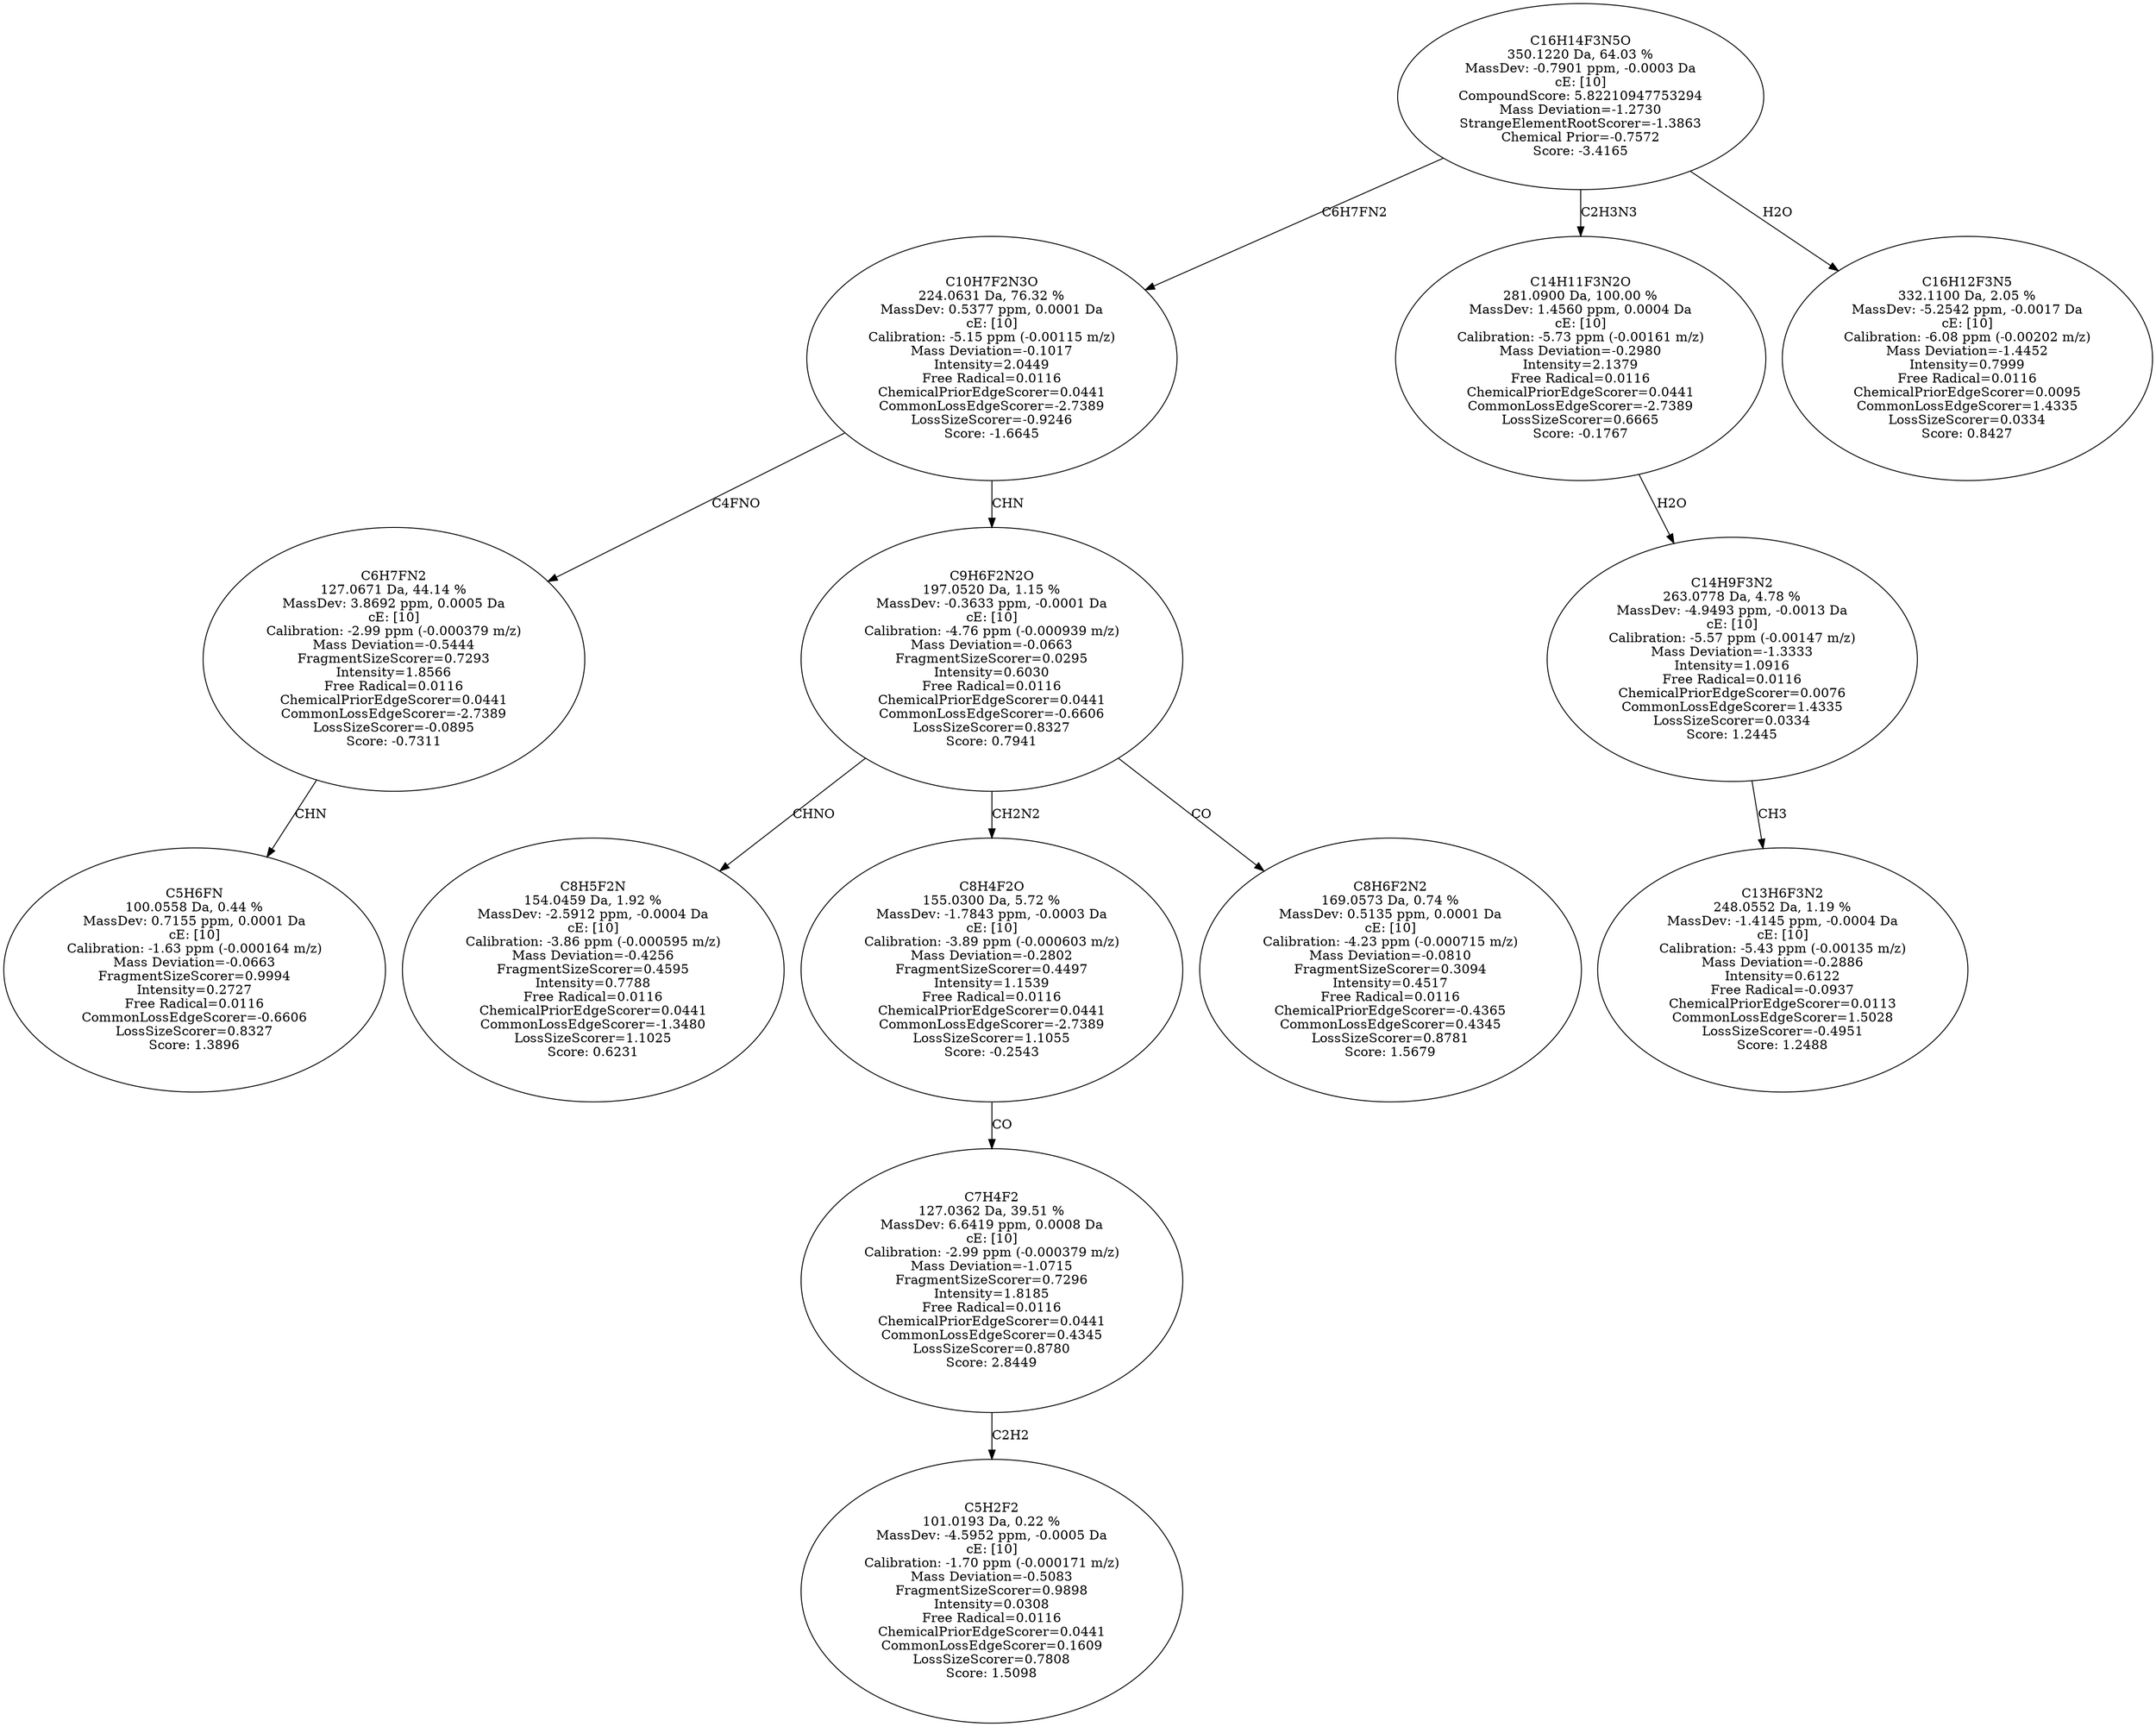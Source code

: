 strict digraph {
v1 [label="C5H6FN\n100.0558 Da, 0.44 %\nMassDev: 0.7155 ppm, 0.0001 Da\ncE: [10]\nCalibration: -1.63 ppm (-0.000164 m/z)\nMass Deviation=-0.0663\nFragmentSizeScorer=0.9994\nIntensity=0.2727\nFree Radical=0.0116\nCommonLossEdgeScorer=-0.6606\nLossSizeScorer=0.8327\nScore: 1.3896"];
v2 [label="C6H7FN2\n127.0671 Da, 44.14 %\nMassDev: 3.8692 ppm, 0.0005 Da\ncE: [10]\nCalibration: -2.99 ppm (-0.000379 m/z)\nMass Deviation=-0.5444\nFragmentSizeScorer=0.7293\nIntensity=1.8566\nFree Radical=0.0116\nChemicalPriorEdgeScorer=0.0441\nCommonLossEdgeScorer=-2.7389\nLossSizeScorer=-0.0895\nScore: -0.7311"];
v3 [label="C8H5F2N\n154.0459 Da, 1.92 %\nMassDev: -2.5912 ppm, -0.0004 Da\ncE: [10]\nCalibration: -3.86 ppm (-0.000595 m/z)\nMass Deviation=-0.4256\nFragmentSizeScorer=0.4595\nIntensity=0.7788\nFree Radical=0.0116\nChemicalPriorEdgeScorer=0.0441\nCommonLossEdgeScorer=-1.3480\nLossSizeScorer=1.1025\nScore: 0.6231"];
v4 [label="C5H2F2\n101.0193 Da, 0.22 %\nMassDev: -4.5952 ppm, -0.0005 Da\ncE: [10]\nCalibration: -1.70 ppm (-0.000171 m/z)\nMass Deviation=-0.5083\nFragmentSizeScorer=0.9898\nIntensity=0.0308\nFree Radical=0.0116\nChemicalPriorEdgeScorer=0.0441\nCommonLossEdgeScorer=0.1609\nLossSizeScorer=0.7808\nScore: 1.5098"];
v5 [label="C7H4F2\n127.0362 Da, 39.51 %\nMassDev: 6.6419 ppm, 0.0008 Da\ncE: [10]\nCalibration: -2.99 ppm (-0.000379 m/z)\nMass Deviation=-1.0715\nFragmentSizeScorer=0.7296\nIntensity=1.8185\nFree Radical=0.0116\nChemicalPriorEdgeScorer=0.0441\nCommonLossEdgeScorer=0.4345\nLossSizeScorer=0.8780\nScore: 2.8449"];
v6 [label="C8H4F2O\n155.0300 Da, 5.72 %\nMassDev: -1.7843 ppm, -0.0003 Da\ncE: [10]\nCalibration: -3.89 ppm (-0.000603 m/z)\nMass Deviation=-0.2802\nFragmentSizeScorer=0.4497\nIntensity=1.1539\nFree Radical=0.0116\nChemicalPriorEdgeScorer=0.0441\nCommonLossEdgeScorer=-2.7389\nLossSizeScorer=1.1055\nScore: -0.2543"];
v7 [label="C8H6F2N2\n169.0573 Da, 0.74 %\nMassDev: 0.5135 ppm, 0.0001 Da\ncE: [10]\nCalibration: -4.23 ppm (-0.000715 m/z)\nMass Deviation=-0.0810\nFragmentSizeScorer=0.3094\nIntensity=0.4517\nFree Radical=0.0116\nChemicalPriorEdgeScorer=-0.4365\nCommonLossEdgeScorer=0.4345\nLossSizeScorer=0.8781\nScore: 1.5679"];
v8 [label="C9H6F2N2O\n197.0520 Da, 1.15 %\nMassDev: -0.3633 ppm, -0.0001 Da\ncE: [10]\nCalibration: -4.76 ppm (-0.000939 m/z)\nMass Deviation=-0.0663\nFragmentSizeScorer=0.0295\nIntensity=0.6030\nFree Radical=0.0116\nChemicalPriorEdgeScorer=0.0441\nCommonLossEdgeScorer=-0.6606\nLossSizeScorer=0.8327\nScore: 0.7941"];
v9 [label="C10H7F2N3O\n224.0631 Da, 76.32 %\nMassDev: 0.5377 ppm, 0.0001 Da\ncE: [10]\nCalibration: -5.15 ppm (-0.00115 m/z)\nMass Deviation=-0.1017\nIntensity=2.0449\nFree Radical=0.0116\nChemicalPriorEdgeScorer=0.0441\nCommonLossEdgeScorer=-2.7389\nLossSizeScorer=-0.9246\nScore: -1.6645"];
v10 [label="C13H6F3N2\n248.0552 Da, 1.19 %\nMassDev: -1.4145 ppm, -0.0004 Da\ncE: [10]\nCalibration: -5.43 ppm (-0.00135 m/z)\nMass Deviation=-0.2886\nIntensity=0.6122\nFree Radical=-0.0937\nChemicalPriorEdgeScorer=0.0113\nCommonLossEdgeScorer=1.5028\nLossSizeScorer=-0.4951\nScore: 1.2488"];
v11 [label="C14H9F3N2\n263.0778 Da, 4.78 %\nMassDev: -4.9493 ppm, -0.0013 Da\ncE: [10]\nCalibration: -5.57 ppm (-0.00147 m/z)\nMass Deviation=-1.3333\nIntensity=1.0916\nFree Radical=0.0116\nChemicalPriorEdgeScorer=0.0076\nCommonLossEdgeScorer=1.4335\nLossSizeScorer=0.0334\nScore: 1.2445"];
v12 [label="C14H11F3N2O\n281.0900 Da, 100.00 %\nMassDev: 1.4560 ppm, 0.0004 Da\ncE: [10]\nCalibration: -5.73 ppm (-0.00161 m/z)\nMass Deviation=-0.2980\nIntensity=2.1379\nFree Radical=0.0116\nChemicalPriorEdgeScorer=0.0441\nCommonLossEdgeScorer=-2.7389\nLossSizeScorer=0.6665\nScore: -0.1767"];
v13 [label="C16H12F3N5\n332.1100 Da, 2.05 %\nMassDev: -5.2542 ppm, -0.0017 Da\ncE: [10]\nCalibration: -6.08 ppm (-0.00202 m/z)\nMass Deviation=-1.4452\nIntensity=0.7999\nFree Radical=0.0116\nChemicalPriorEdgeScorer=0.0095\nCommonLossEdgeScorer=1.4335\nLossSizeScorer=0.0334\nScore: 0.8427"];
v14 [label="C16H14F3N5O\n350.1220 Da, 64.03 %\nMassDev: -0.7901 ppm, -0.0003 Da\ncE: [10]\nCompoundScore: 5.82210947753294\nMass Deviation=-1.2730\nStrangeElementRootScorer=-1.3863\nChemical Prior=-0.7572\nScore: -3.4165"];
v2 -> v1 [label="CHN"];
v9 -> v2 [label="C4FNO"];
v8 -> v3 [label="CHNO"];
v5 -> v4 [label="C2H2"];
v6 -> v5 [label="CO"];
v8 -> v6 [label="CH2N2"];
v8 -> v7 [label="CO"];
v9 -> v8 [label="CHN"];
v14 -> v9 [label="C6H7FN2"];
v11 -> v10 [label="CH3"];
v12 -> v11 [label="H2O"];
v14 -> v12 [label="C2H3N3"];
v14 -> v13 [label="H2O"];
}